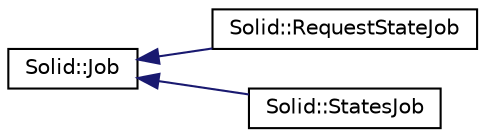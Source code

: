 digraph "Graphical Class Hierarchy"
{
  edge [fontname="Helvetica",fontsize="10",labelfontname="Helvetica",labelfontsize="10"];
  node [fontname="Helvetica",fontsize="10",shape=record];
  rankdir="LR";
  Node0 [label="Solid::Job",height=0.2,width=0.4,color="black", fillcolor="white", style="filled",URL="$classSolid_1_1Job.html",tooltip="This class represents an asynchronous job performed by Solid, it is usually not used directly but ins..."];
  Node0 -> Node1 [dir="back",color="midnightblue",fontsize="10",style="solid",fontname="Helvetica"];
  Node1 [label="Solid::RequestStateJob",height=0.2,width=0.4,color="black", fillcolor="white", style="filled",URL="$classSolid_1_1RequestStateJob.html",tooltip="Tries to set the device under the state indicated via setState() "];
  Node0 -> Node2 [dir="back",color="midnightblue",fontsize="10",style="solid",fontname="Helvetica"];
  Node2 [label="Solid::StatesJob",height=0.2,width=0.4,color="black", fillcolor="white", style="filled",URL="$classSolid_1_1StatesJob.html",tooltip="Returns the states supported on the device. "];
}
